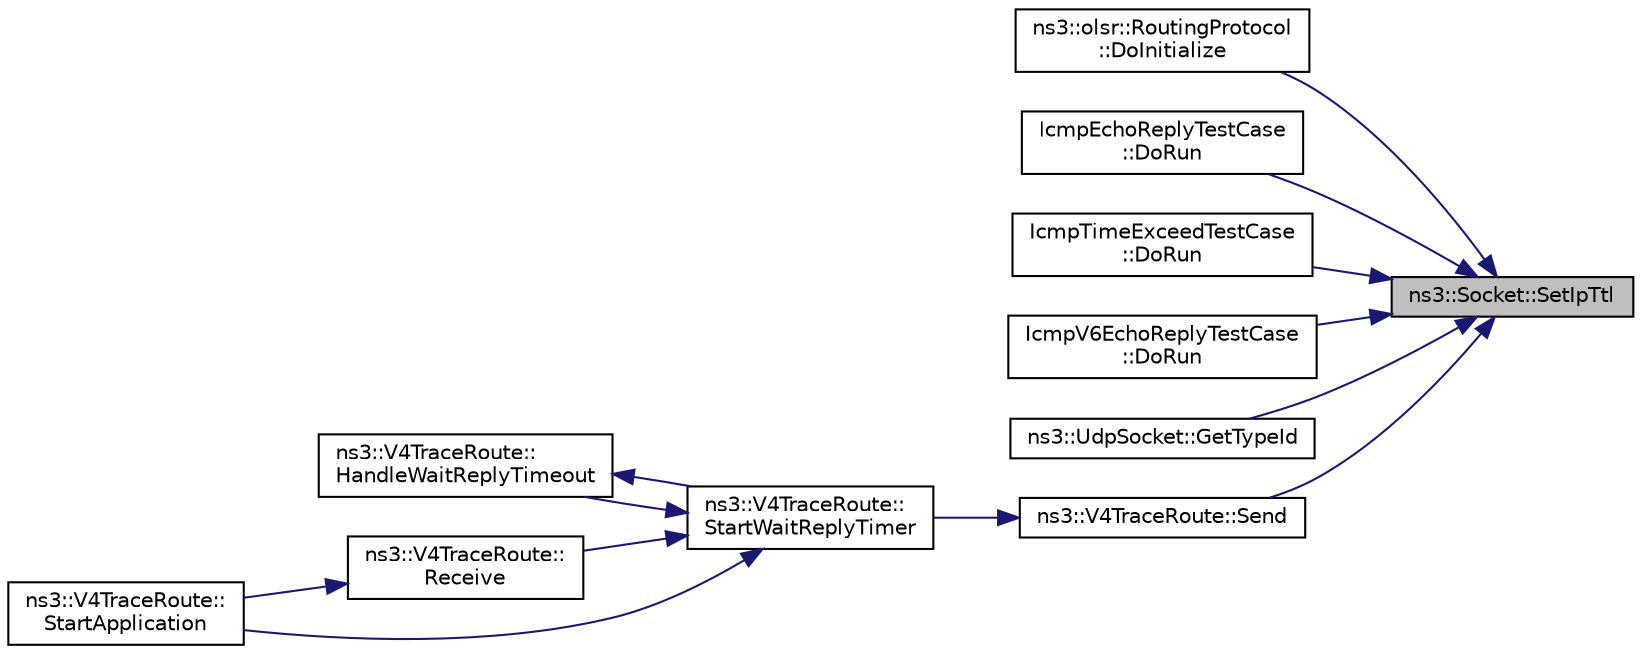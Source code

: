 digraph "ns3::Socket::SetIpTtl"
{
 // LATEX_PDF_SIZE
  edge [fontname="Helvetica",fontsize="10",labelfontname="Helvetica",labelfontsize="10"];
  node [fontname="Helvetica",fontsize="10",shape=record];
  rankdir="RL";
  Node1 [label="ns3::Socket::SetIpTtl",height=0.2,width=0.4,color="black", fillcolor="grey75", style="filled", fontcolor="black",tooltip="Manually set IP Time to Live field."];
  Node1 -> Node2 [dir="back",color="midnightblue",fontsize="10",style="solid",fontname="Helvetica"];
  Node2 [label="ns3::olsr::RoutingProtocol\l::DoInitialize",height=0.2,width=0.4,color="black", fillcolor="white", style="filled",URL="$classns3_1_1olsr_1_1_routing_protocol.html#afe5419799e8d38ee32d82615de55ef22",tooltip="Initialize() implementation."];
  Node1 -> Node3 [dir="back",color="midnightblue",fontsize="10",style="solid",fontname="Helvetica"];
  Node3 [label="IcmpEchoReplyTestCase\l::DoRun",height=0.2,width=0.4,color="black", fillcolor="white", style="filled",URL="$class_icmp_echo_reply_test_case.html#a9f73985659d7b2102e1cefe50d8b9635",tooltip="Implementation to actually run this TestCase."];
  Node1 -> Node4 [dir="back",color="midnightblue",fontsize="10",style="solid",fontname="Helvetica"];
  Node4 [label="IcmpTimeExceedTestCase\l::DoRun",height=0.2,width=0.4,color="black", fillcolor="white", style="filled",URL="$class_icmp_time_exceed_test_case.html#a6bfd66363fe7313fa48c982c17e14c62",tooltip="Implementation to actually run this TestCase."];
  Node1 -> Node5 [dir="back",color="midnightblue",fontsize="10",style="solid",fontname="Helvetica"];
  Node5 [label="IcmpV6EchoReplyTestCase\l::DoRun",height=0.2,width=0.4,color="black", fillcolor="white", style="filled",URL="$class_icmp_v6_echo_reply_test_case.html#aeb51729abf2617c2adf993a518e79282",tooltip="Implementation to actually run this TestCase."];
  Node1 -> Node6 [dir="back",color="midnightblue",fontsize="10",style="solid",fontname="Helvetica"];
  Node6 [label="ns3::UdpSocket::GetTypeId",height=0.2,width=0.4,color="black", fillcolor="white", style="filled",URL="$classns3_1_1_udp_socket.html#ad663eeb166a2cbd11a8717a3d09ed3ab",tooltip="Get the type ID."];
  Node1 -> Node7 [dir="back",color="midnightblue",fontsize="10",style="solid",fontname="Helvetica"];
  Node7 [label="ns3::V4TraceRoute::Send",height=0.2,width=0.4,color="black", fillcolor="white", style="filled",URL="$classns3_1_1_v4_trace_route.html#af9d01c0c10b881638cf38b11d92d2273",tooltip="Send one (ICMP ECHO) to the destination."];
  Node7 -> Node8 [dir="back",color="midnightblue",fontsize="10",style="solid",fontname="Helvetica"];
  Node8 [label="ns3::V4TraceRoute::\lStartWaitReplyTimer",height=0.2,width=0.4,color="black", fillcolor="white", style="filled",URL="$classns3_1_1_v4_trace_route.html#aec2a55610e3f91c14ee8237d76dc90e4",tooltip="Starts a timer after sending an ICMP ECHO."];
  Node8 -> Node9 [dir="back",color="midnightblue",fontsize="10",style="solid",fontname="Helvetica"];
  Node9 [label="ns3::V4TraceRoute::\lHandleWaitReplyTimeout",height=0.2,width=0.4,color="black", fillcolor="white", style="filled",URL="$classns3_1_1_v4_trace_route.html#a15a7fb8858f05b51a1b280087b9518bb",tooltip="Triggers an action if an ICMP TIME EXCEED have not being received in the time defined by StartWaitRep..."];
  Node9 -> Node8 [dir="back",color="midnightblue",fontsize="10",style="solid",fontname="Helvetica"];
  Node8 -> Node10 [dir="back",color="midnightblue",fontsize="10",style="solid",fontname="Helvetica"];
  Node10 [label="ns3::V4TraceRoute::\lReceive",height=0.2,width=0.4,color="black", fillcolor="white", style="filled",URL="$classns3_1_1_v4_trace_route.html#ad558557c4c875e55d97200c84e3e752f",tooltip="Receive an ICMP Echo."];
  Node10 -> Node11 [dir="back",color="midnightblue",fontsize="10",style="solid",fontname="Helvetica"];
  Node11 [label="ns3::V4TraceRoute::\lStartApplication",height=0.2,width=0.4,color="black", fillcolor="white", style="filled",URL="$classns3_1_1_v4_trace_route.html#aab6f14ab8c50d6fb3c84fb452d7469c1",tooltip="Application specific startup code."];
  Node8 -> Node11 [dir="back",color="midnightblue",fontsize="10",style="solid",fontname="Helvetica"];
}
